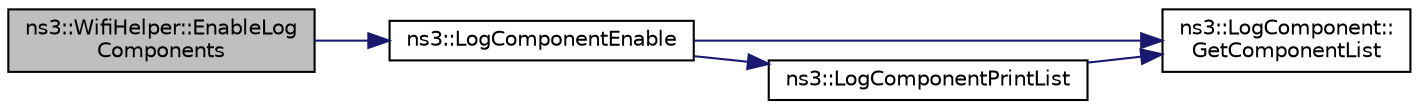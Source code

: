 digraph "ns3::WifiHelper::EnableLogComponents"
{
  edge [fontname="Helvetica",fontsize="10",labelfontname="Helvetica",labelfontsize="10"];
  node [fontname="Helvetica",fontsize="10",shape=record];
  rankdir="LR";
  Node1 [label="ns3::WifiHelper::EnableLog\lComponents",height=0.2,width=0.4,color="black", fillcolor="grey75", style="filled", fontcolor="black"];
  Node1 -> Node2 [color="midnightblue",fontsize="10",style="solid"];
  Node2 [label="ns3::LogComponentEnable",height=0.2,width=0.4,color="black", fillcolor="white", style="filled",URL="$d7/d2e/namespacens3.html#adc4ef4f00bb2f5f4edae67fc3bc27f20"];
  Node2 -> Node3 [color="midnightblue",fontsize="10",style="solid"];
  Node3 [label="ns3::LogComponent::\lGetComponentList",height=0.2,width=0.4,color="black", fillcolor="white", style="filled",URL="$d9/d3f/classns3_1_1LogComponent.html#a63eb2c0fd93c30f9081443c2fd4bffe9"];
  Node2 -> Node4 [color="midnightblue",fontsize="10",style="solid"];
  Node4 [label="ns3::LogComponentPrintList",height=0.2,width=0.4,color="black", fillcolor="white", style="filled",URL="$d7/d2e/namespacens3.html#a5252703c3f8260fd6dc609f1b276e57c"];
  Node4 -> Node3 [color="midnightblue",fontsize="10",style="solid"];
}
